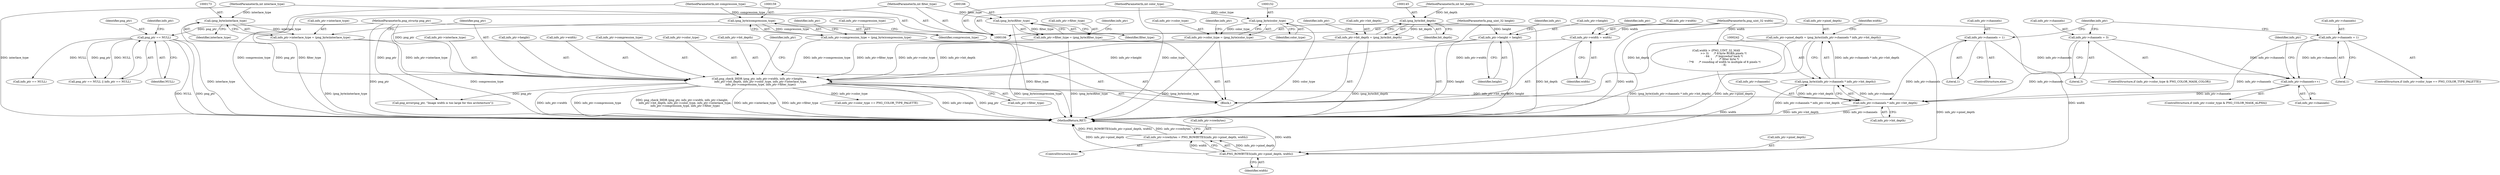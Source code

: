 digraph "0_Chrome_7f3d85b096f66870a15b37c2f40b219b2e292693_20@integer" {
"1000237" [label="(Call,info_ptr->pixel_depth = (png_byte)(info_ptr->channels * info_ptr->bit_depth))"];
"1000241" [label="(Call,(png_byte)(info_ptr->channels * info_ptr->bit_depth))"];
"1000243" [label="(Call,info_ptr->channels * info_ptr->bit_depth)"];
"1000222" [label="(Call,info_ptr->channels = 1)"];
"1000216" [label="(Call,info_ptr->channels = 3)"];
"1000233" [label="(Call,info_ptr->channels++)"];
"1000204" [label="(Call,info_ptr->channels = 1)"];
"1000175" [label="(Call,png_check_IHDR (png_ptr, info_ptr->width, info_ptr->height,\n       info_ptr->bit_depth, info_ptr->color_type, info_ptr->interlace_type,\n       info_ptr->compression_type, info_ptr->filter_type))"];
"1000123" [label="(Call,png_ptr == NULL)"];
"1000107" [label="(MethodParameterIn,png_structp png_ptr)"];
"1000130" [label="(Call,info_ptr->width = width)"];
"1000109" [label="(MethodParameterIn,png_uint_32 width)"];
"1000135" [label="(Call,info_ptr->height = height)"];
"1000110" [label="(MethodParameterIn,png_uint_32 height)"];
"1000140" [label="(Call,info_ptr->bit_depth = (png_byte)bit_depth)"];
"1000144" [label="(Call,(png_byte)bit_depth)"];
"1000111" [label="(MethodParameterIn,int bit_depth)"];
"1000147" [label="(Call,info_ptr->color_type = (png_byte)color_type)"];
"1000151" [label="(Call,(png_byte)color_type)"];
"1000112" [label="(MethodParameterIn,int color_type)"];
"1000168" [label="(Call,info_ptr->interlace_type = (png_byte)interlace_type)"];
"1000172" [label="(Call,(png_byte)interlace_type)"];
"1000113" [label="(MethodParameterIn,int interlace_type)"];
"1000154" [label="(Call,info_ptr->compression_type = (png_byte)compression_type)"];
"1000158" [label="(Call,(png_byte)compression_type)"];
"1000114" [label="(MethodParameterIn,int compression_type)"];
"1000161" [label="(Call,info_ptr->filter_type = (png_byte)filter_type)"];
"1000165" [label="(Call,(png_byte)filter_type)"];
"1000115" [label="(MethodParameterIn,int filter_type)"];
"1000282" [label="(Call,PNG_ROWBYTES(info_ptr->pixel_depth, width))"];
"1000278" [label="(Call,info_ptr->rowbytes = PNG_ROWBYTES(info_ptr->pixel_depth, width))"];
"1000195" [label="(Call,info_ptr->filter_type)"];
"1000204" [label="(Call,info_ptr->channels = 1)"];
"1000110" [label="(MethodParameterIn,png_uint_32 height)"];
"1000172" [label="(Call,(png_byte)interlace_type)"];
"1000113" [label="(MethodParameterIn,int interlace_type)"];
"1000234" [label="(Call,info_ptr->channels)"];
"1000130" [label="(Call,info_ptr->width = width)"];
"1000180" [label="(Call,info_ptr->height)"];
"1000251" [label="(Call,width > (PNG_UINT_32_MAX\n                 >> 3)      /* 8-byte RGBA pixels */\n                 - 64       /* bigrowbuf hack */\n                  - 1        /* filter byte */\n                  - 7*8      /* rounding of width to multiple of 8 pixels */\n                  - 8)"];
"1000162" [label="(Call,info_ptr->filter_type)"];
"1000116" [label="(Block,)"];
"1000175" [label="(Call,png_check_IHDR (png_ptr, info_ptr->width, info_ptr->height,\n       info_ptr->bit_depth, info_ptr->color_type, info_ptr->interlace_type,\n       info_ptr->compression_type, info_ptr->filter_type))"];
"1000122" [label="(Call,png_ptr == NULL || info_ptr == NULL)"];
"1000198" [label="(ControlStructure,if (info_ptr->color_type == PNG_COLOR_TYPE_PALETTE))"];
"1000176" [label="(Identifier,png_ptr)"];
"1000131" [label="(Call,info_ptr->width)"];
"1000137" [label="(Identifier,info_ptr)"];
"1000226" [label="(Literal,1)"];
"1000154" [label="(Call,info_ptr->compression_type = (png_byte)compression_type)"];
"1000243" [label="(Call,info_ptr->channels * info_ptr->bit_depth)"];
"1000165" [label="(Call,(png_byte)filter_type)"];
"1000247" [label="(Call,info_ptr->bit_depth)"];
"1000222" [label="(Call,info_ptr->channels = 1)"];
"1000279" [label="(Call,info_ptr->rowbytes)"];
"1000126" [label="(Call,info_ptr == NULL)"];
"1000151" [label="(Call,(png_byte)color_type)"];
"1000216" [label="(Call,info_ptr->channels = 3)"];
"1000147" [label="(Call,info_ptr->color_type = (png_byte)color_type)"];
"1000107" [label="(MethodParameterIn,png_structp png_ptr)"];
"1000148" [label="(Call,info_ptr->color_type)"];
"1000239" [label="(Identifier,info_ptr)"];
"1000177" [label="(Call,info_ptr->width)"];
"1000146" [label="(Identifier,bit_depth)"];
"1000168" [label="(Call,info_ptr->interlace_type = (png_byte)interlace_type)"];
"1000115" [label="(MethodParameterIn,int filter_type)"];
"1000220" [label="(Literal,3)"];
"1000161" [label="(Call,info_ptr->filter_type = (png_byte)filter_type)"];
"1000286" [label="(Identifier,width)"];
"1000156" [label="(Identifier,info_ptr)"];
"1000111" [label="(MethodParameterIn,int bit_depth)"];
"1000227" [label="(ControlStructure,if (info_ptr->color_type & PNG_COLOR_MASK_ALPHA))"];
"1000149" [label="(Identifier,info_ptr)"];
"1000139" [label="(Identifier,height)"];
"1000163" [label="(Identifier,info_ptr)"];
"1000155" [label="(Call,info_ptr->compression_type)"];
"1000125" [label="(Identifier,NULL)"];
"1000192" [label="(Call,info_ptr->compression_type)"];
"1000278" [label="(Call,info_ptr->rowbytes = PNG_ROWBYTES(info_ptr->pixel_depth, width))"];
"1000153" [label="(Identifier,color_type)"];
"1000230" [label="(Identifier,info_ptr)"];
"1000277" [label="(ControlStructure,else)"];
"1000124" [label="(Identifier,png_ptr)"];
"1000233" [label="(Call,info_ptr->channels++)"];
"1000282" [label="(Call,PNG_ROWBYTES(info_ptr->pixel_depth, width))"];
"1000158" [label="(Call,(png_byte)compression_type)"];
"1000274" [label="(Call,png_error(png_ptr, \"Image width is too large for this architecture\"))"];
"1000112" [label="(MethodParameterIn,int color_type)"];
"1000221" [label="(ControlStructure,else)"];
"1000140" [label="(Call,info_ptr->bit_depth = (png_byte)bit_depth)"];
"1000238" [label="(Call,info_ptr->pixel_depth)"];
"1000135" [label="(Call,info_ptr->height = height)"];
"1000136" [label="(Call,info_ptr->height)"];
"1000144" [label="(Call,(png_byte)bit_depth)"];
"1000244" [label="(Call,info_ptr->channels)"];
"1000186" [label="(Call,info_ptr->color_type)"];
"1000170" [label="(Identifier,info_ptr)"];
"1000283" [label="(Call,info_ptr->pixel_depth)"];
"1000160" [label="(Identifier,compression_type)"];
"1000241" [label="(Call,(png_byte)(info_ptr->channels * info_ptr->bit_depth))"];
"1000223" [label="(Call,info_ptr->channels)"];
"1000208" [label="(Literal,1)"];
"1000183" [label="(Call,info_ptr->bit_depth)"];
"1000114" [label="(MethodParameterIn,int compression_type)"];
"1000201" [label="(Identifier,info_ptr)"];
"1000169" [label="(Call,info_ptr->interlace_type)"];
"1000199" [label="(Call,info_ptr->color_type == PNG_COLOR_TYPE_PALETTE)"];
"1000205" [label="(Call,info_ptr->channels)"];
"1000174" [label="(Identifier,interlace_type)"];
"1000210" [label="(ControlStructure,if (info_ptr->color_type & PNG_COLOR_MASK_COLOR))"];
"1000237" [label="(Call,info_ptr->pixel_depth = (png_byte)(info_ptr->channels * info_ptr->bit_depth))"];
"1000142" [label="(Identifier,info_ptr)"];
"1000217" [label="(Call,info_ptr->channels)"];
"1000127" [label="(Identifier,info_ptr)"];
"1000252" [label="(Identifier,width)"];
"1000109" [label="(MethodParameterIn,png_uint_32 width)"];
"1000123" [label="(Call,png_ptr == NULL)"];
"1000141" [label="(Call,info_ptr->bit_depth)"];
"1000189" [label="(Call,info_ptr->interlace_type)"];
"1000287" [label="(MethodReturn,RET)"];
"1000167" [label="(Identifier,filter_type)"];
"1000134" [label="(Identifier,width)"];
"1000237" -> "1000116"  [label="AST: "];
"1000237" -> "1000241"  [label="CFG: "];
"1000238" -> "1000237"  [label="AST: "];
"1000241" -> "1000237"  [label="AST: "];
"1000252" -> "1000237"  [label="CFG: "];
"1000237" -> "1000287"  [label="DDG: info_ptr->pixel_depth"];
"1000237" -> "1000287"  [label="DDG: (png_byte)(info_ptr->channels * info_ptr->bit_depth)"];
"1000241" -> "1000237"  [label="DDG: info_ptr->channels * info_ptr->bit_depth"];
"1000237" -> "1000282"  [label="DDG: info_ptr->pixel_depth"];
"1000241" -> "1000243"  [label="CFG: "];
"1000242" -> "1000241"  [label="AST: "];
"1000243" -> "1000241"  [label="AST: "];
"1000241" -> "1000287"  [label="DDG: info_ptr->channels * info_ptr->bit_depth"];
"1000243" -> "1000241"  [label="DDG: info_ptr->channels"];
"1000243" -> "1000241"  [label="DDG: info_ptr->bit_depth"];
"1000243" -> "1000247"  [label="CFG: "];
"1000244" -> "1000243"  [label="AST: "];
"1000247" -> "1000243"  [label="AST: "];
"1000243" -> "1000287"  [label="DDG: info_ptr->channels"];
"1000243" -> "1000287"  [label="DDG: info_ptr->bit_depth"];
"1000222" -> "1000243"  [label="DDG: info_ptr->channels"];
"1000216" -> "1000243"  [label="DDG: info_ptr->channels"];
"1000233" -> "1000243"  [label="DDG: info_ptr->channels"];
"1000204" -> "1000243"  [label="DDG: info_ptr->channels"];
"1000175" -> "1000243"  [label="DDG: info_ptr->bit_depth"];
"1000222" -> "1000221"  [label="AST: "];
"1000222" -> "1000226"  [label="CFG: "];
"1000223" -> "1000222"  [label="AST: "];
"1000226" -> "1000222"  [label="AST: "];
"1000230" -> "1000222"  [label="CFG: "];
"1000222" -> "1000233"  [label="DDG: info_ptr->channels"];
"1000216" -> "1000210"  [label="AST: "];
"1000216" -> "1000220"  [label="CFG: "];
"1000217" -> "1000216"  [label="AST: "];
"1000220" -> "1000216"  [label="AST: "];
"1000230" -> "1000216"  [label="CFG: "];
"1000216" -> "1000233"  [label="DDG: info_ptr->channels"];
"1000233" -> "1000227"  [label="AST: "];
"1000233" -> "1000234"  [label="CFG: "];
"1000234" -> "1000233"  [label="AST: "];
"1000239" -> "1000233"  [label="CFG: "];
"1000204" -> "1000233"  [label="DDG: info_ptr->channels"];
"1000204" -> "1000198"  [label="AST: "];
"1000204" -> "1000208"  [label="CFG: "];
"1000205" -> "1000204"  [label="AST: "];
"1000208" -> "1000204"  [label="AST: "];
"1000230" -> "1000204"  [label="CFG: "];
"1000175" -> "1000116"  [label="AST: "];
"1000175" -> "1000195"  [label="CFG: "];
"1000176" -> "1000175"  [label="AST: "];
"1000177" -> "1000175"  [label="AST: "];
"1000180" -> "1000175"  [label="AST: "];
"1000183" -> "1000175"  [label="AST: "];
"1000186" -> "1000175"  [label="AST: "];
"1000189" -> "1000175"  [label="AST: "];
"1000192" -> "1000175"  [label="AST: "];
"1000195" -> "1000175"  [label="AST: "];
"1000201" -> "1000175"  [label="CFG: "];
"1000175" -> "1000287"  [label="DDG: info_ptr->interlace_type"];
"1000175" -> "1000287"  [label="DDG: info_ptr->filter_type"];
"1000175" -> "1000287"  [label="DDG: info_ptr->height"];
"1000175" -> "1000287"  [label="DDG: png_ptr"];
"1000175" -> "1000287"  [label="DDG: info_ptr->width"];
"1000175" -> "1000287"  [label="DDG: info_ptr->compression_type"];
"1000175" -> "1000287"  [label="DDG: png_check_IHDR (png_ptr, info_ptr->width, info_ptr->height,\n       info_ptr->bit_depth, info_ptr->color_type, info_ptr->interlace_type,\n       info_ptr->compression_type, info_ptr->filter_type)"];
"1000123" -> "1000175"  [label="DDG: png_ptr"];
"1000107" -> "1000175"  [label="DDG: png_ptr"];
"1000130" -> "1000175"  [label="DDG: info_ptr->width"];
"1000135" -> "1000175"  [label="DDG: info_ptr->height"];
"1000140" -> "1000175"  [label="DDG: info_ptr->bit_depth"];
"1000147" -> "1000175"  [label="DDG: info_ptr->color_type"];
"1000168" -> "1000175"  [label="DDG: info_ptr->interlace_type"];
"1000154" -> "1000175"  [label="DDG: info_ptr->compression_type"];
"1000161" -> "1000175"  [label="DDG: info_ptr->filter_type"];
"1000175" -> "1000199"  [label="DDG: info_ptr->color_type"];
"1000175" -> "1000274"  [label="DDG: png_ptr"];
"1000123" -> "1000122"  [label="AST: "];
"1000123" -> "1000125"  [label="CFG: "];
"1000124" -> "1000123"  [label="AST: "];
"1000125" -> "1000123"  [label="AST: "];
"1000127" -> "1000123"  [label="CFG: "];
"1000122" -> "1000123"  [label="CFG: "];
"1000123" -> "1000287"  [label="DDG: NULL"];
"1000123" -> "1000287"  [label="DDG: png_ptr"];
"1000123" -> "1000122"  [label="DDG: png_ptr"];
"1000123" -> "1000122"  [label="DDG: NULL"];
"1000107" -> "1000123"  [label="DDG: png_ptr"];
"1000123" -> "1000126"  [label="DDG: NULL"];
"1000107" -> "1000106"  [label="AST: "];
"1000107" -> "1000287"  [label="DDG: png_ptr"];
"1000107" -> "1000274"  [label="DDG: png_ptr"];
"1000130" -> "1000116"  [label="AST: "];
"1000130" -> "1000134"  [label="CFG: "];
"1000131" -> "1000130"  [label="AST: "];
"1000134" -> "1000130"  [label="AST: "];
"1000137" -> "1000130"  [label="CFG: "];
"1000109" -> "1000130"  [label="DDG: width"];
"1000109" -> "1000106"  [label="AST: "];
"1000109" -> "1000287"  [label="DDG: width"];
"1000109" -> "1000251"  [label="DDG: width"];
"1000109" -> "1000282"  [label="DDG: width"];
"1000135" -> "1000116"  [label="AST: "];
"1000135" -> "1000139"  [label="CFG: "];
"1000136" -> "1000135"  [label="AST: "];
"1000139" -> "1000135"  [label="AST: "];
"1000142" -> "1000135"  [label="CFG: "];
"1000135" -> "1000287"  [label="DDG: height"];
"1000110" -> "1000135"  [label="DDG: height"];
"1000110" -> "1000106"  [label="AST: "];
"1000110" -> "1000287"  [label="DDG: height"];
"1000140" -> "1000116"  [label="AST: "];
"1000140" -> "1000144"  [label="CFG: "];
"1000141" -> "1000140"  [label="AST: "];
"1000144" -> "1000140"  [label="AST: "];
"1000149" -> "1000140"  [label="CFG: "];
"1000140" -> "1000287"  [label="DDG: (png_byte)bit_depth"];
"1000144" -> "1000140"  [label="DDG: bit_depth"];
"1000144" -> "1000146"  [label="CFG: "];
"1000145" -> "1000144"  [label="AST: "];
"1000146" -> "1000144"  [label="AST: "];
"1000144" -> "1000287"  [label="DDG: bit_depth"];
"1000111" -> "1000144"  [label="DDG: bit_depth"];
"1000111" -> "1000106"  [label="AST: "];
"1000111" -> "1000287"  [label="DDG: bit_depth"];
"1000147" -> "1000116"  [label="AST: "];
"1000147" -> "1000151"  [label="CFG: "];
"1000148" -> "1000147"  [label="AST: "];
"1000151" -> "1000147"  [label="AST: "];
"1000156" -> "1000147"  [label="CFG: "];
"1000147" -> "1000287"  [label="DDG: (png_byte)color_type"];
"1000151" -> "1000147"  [label="DDG: color_type"];
"1000151" -> "1000153"  [label="CFG: "];
"1000152" -> "1000151"  [label="AST: "];
"1000153" -> "1000151"  [label="AST: "];
"1000151" -> "1000287"  [label="DDG: color_type"];
"1000112" -> "1000151"  [label="DDG: color_type"];
"1000112" -> "1000106"  [label="AST: "];
"1000112" -> "1000287"  [label="DDG: color_type"];
"1000168" -> "1000116"  [label="AST: "];
"1000168" -> "1000172"  [label="CFG: "];
"1000169" -> "1000168"  [label="AST: "];
"1000172" -> "1000168"  [label="AST: "];
"1000176" -> "1000168"  [label="CFG: "];
"1000168" -> "1000287"  [label="DDG: (png_byte)interlace_type"];
"1000172" -> "1000168"  [label="DDG: interlace_type"];
"1000172" -> "1000174"  [label="CFG: "];
"1000173" -> "1000172"  [label="AST: "];
"1000174" -> "1000172"  [label="AST: "];
"1000172" -> "1000287"  [label="DDG: interlace_type"];
"1000113" -> "1000172"  [label="DDG: interlace_type"];
"1000113" -> "1000106"  [label="AST: "];
"1000113" -> "1000287"  [label="DDG: interlace_type"];
"1000154" -> "1000116"  [label="AST: "];
"1000154" -> "1000158"  [label="CFG: "];
"1000155" -> "1000154"  [label="AST: "];
"1000158" -> "1000154"  [label="AST: "];
"1000163" -> "1000154"  [label="CFG: "];
"1000154" -> "1000287"  [label="DDG: (png_byte)compression_type"];
"1000158" -> "1000154"  [label="DDG: compression_type"];
"1000158" -> "1000160"  [label="CFG: "];
"1000159" -> "1000158"  [label="AST: "];
"1000160" -> "1000158"  [label="AST: "];
"1000158" -> "1000287"  [label="DDG: compression_type"];
"1000114" -> "1000158"  [label="DDG: compression_type"];
"1000114" -> "1000106"  [label="AST: "];
"1000114" -> "1000287"  [label="DDG: compression_type"];
"1000161" -> "1000116"  [label="AST: "];
"1000161" -> "1000165"  [label="CFG: "];
"1000162" -> "1000161"  [label="AST: "];
"1000165" -> "1000161"  [label="AST: "];
"1000170" -> "1000161"  [label="CFG: "];
"1000161" -> "1000287"  [label="DDG: (png_byte)filter_type"];
"1000165" -> "1000161"  [label="DDG: filter_type"];
"1000165" -> "1000167"  [label="CFG: "];
"1000166" -> "1000165"  [label="AST: "];
"1000167" -> "1000165"  [label="AST: "];
"1000165" -> "1000287"  [label="DDG: filter_type"];
"1000115" -> "1000165"  [label="DDG: filter_type"];
"1000115" -> "1000106"  [label="AST: "];
"1000115" -> "1000287"  [label="DDG: filter_type"];
"1000282" -> "1000278"  [label="AST: "];
"1000282" -> "1000286"  [label="CFG: "];
"1000283" -> "1000282"  [label="AST: "];
"1000286" -> "1000282"  [label="AST: "];
"1000278" -> "1000282"  [label="CFG: "];
"1000282" -> "1000287"  [label="DDG: width"];
"1000282" -> "1000287"  [label="DDG: info_ptr->pixel_depth"];
"1000282" -> "1000278"  [label="DDG: info_ptr->pixel_depth"];
"1000282" -> "1000278"  [label="DDG: width"];
"1000251" -> "1000282"  [label="DDG: width"];
"1000278" -> "1000277"  [label="AST: "];
"1000279" -> "1000278"  [label="AST: "];
"1000287" -> "1000278"  [label="CFG: "];
"1000278" -> "1000287"  [label="DDG: PNG_ROWBYTES(info_ptr->pixel_depth, width)"];
"1000278" -> "1000287"  [label="DDG: info_ptr->rowbytes"];
}
